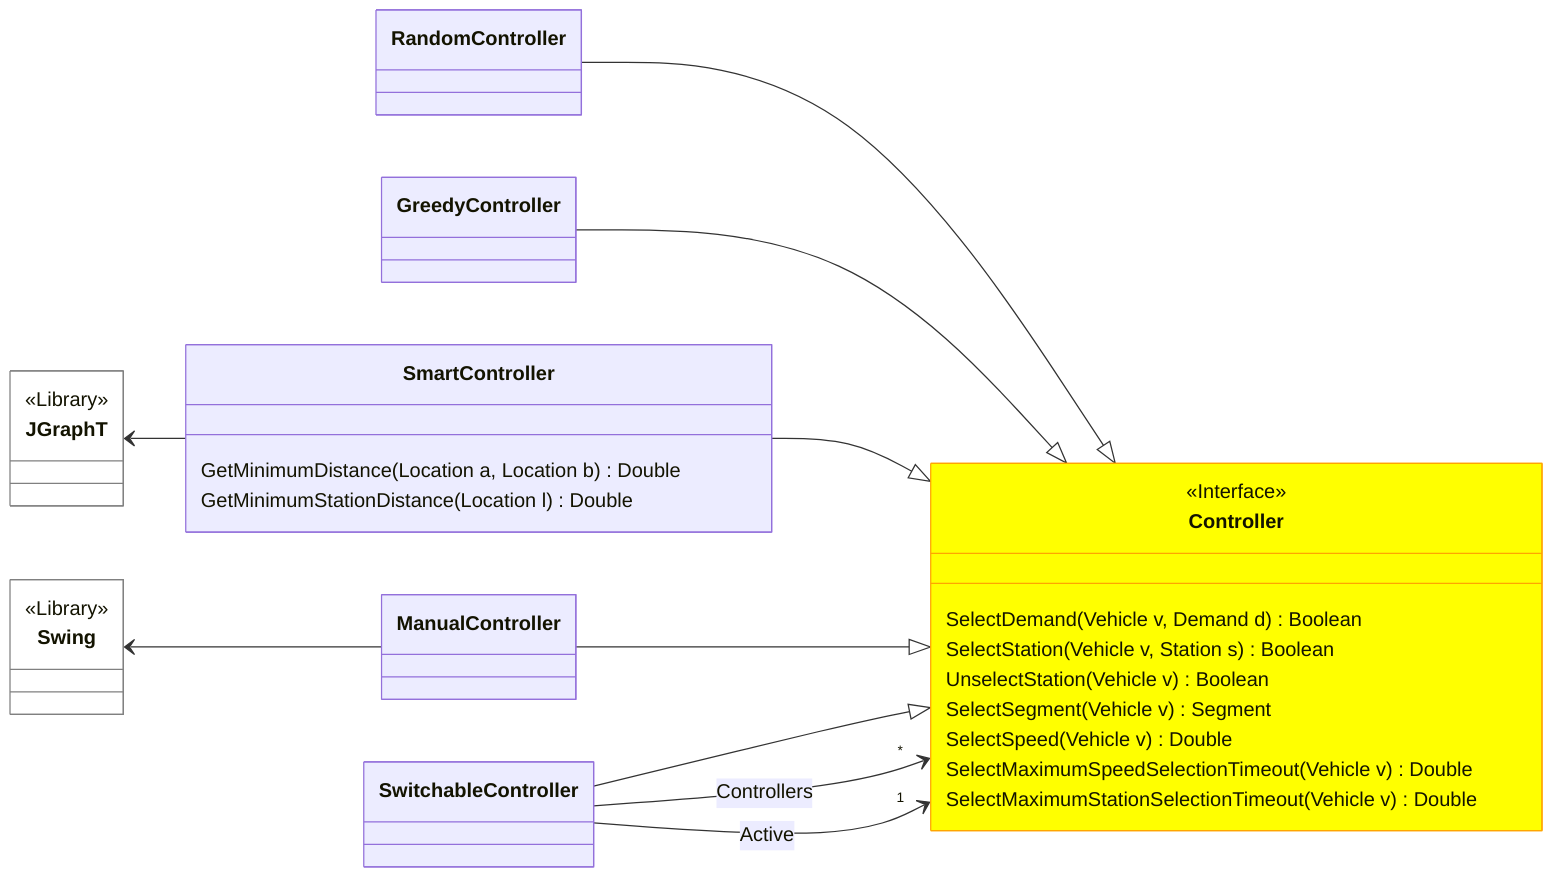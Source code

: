 classDiagram
    direction LR

    class Controller {
        <<Interface>>
        SelectDemand(Vehicle v, Demand d) Boolean
        SelectStation(Vehicle v, Station s) Boolean
        UnselectStation(Vehicle v) Boolean
        SelectSegment(Vehicle v) Segment
        SelectSpeed(Vehicle v) Double
        SelectMaximumSpeedSelectionTimeout(Vehicle v) Double
        SelectMaximumStationSelectionTimeout(Vehicle v) Double
    }
    class RandomController {

    }
    class GreedyController {

    }
    class SmartController {
        GetMinimumDistance(Location a, Location b) Double
        GetMinimumStationDistance(Location l) Double
    }
    class ManualController {

    }
    class JGraphT {
        
    }
    class Swing {
        
    }

    <<Library>> JGraphT
    <<Library>> Swing

    RandomController --|> Controller
    GreedyController --|> Controller
    SmartController --|> Controller
    ManualController --|> Controller
    
    SwitchableController --|> Controller
    SwitchableController --> "*" Controller:Controllers
    SwitchableController --> "1" Controller:Active

    JGraphT <-- SmartController
    Swing <-- ManualController

    style JGraphT fill:white,stroke:gray
    style Swing fill:white,stroke:gray

    style Controller fill:yellow,stroke:orange